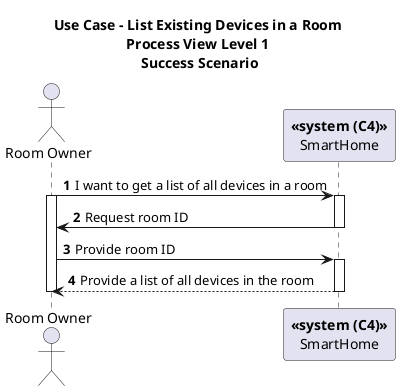 @startuml

title Use Case - List Existing Devices in a Room \nProcess View Level 1 \nSuccess Scenario
/'
As a Room Owner [or Power User, or Administrator], I want to get a list of all
devices in a room.
'/
autonumber

actor "Room Owner" as RO
participant "**<<system (C4)>>**\nSmartHome" as SH


RO -> SH: I want to get a list of all devices in a room
activate RO
activate SH
SH -> RO: Request room ID
deactivate SH
RO -> SH: Provide room ID
activate SH
SH --> RO: Provide a list of all devices in the room
deactivate SH
deactivate RO


@enduml
